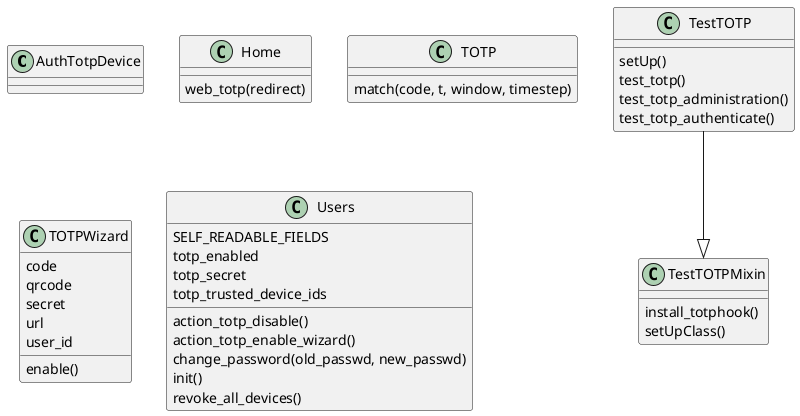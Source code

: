 @startuml classes_auth_totp
set namespaceSeparator none
class "AuthTotpDevice" as odoo_src.odoo.addons.auth_totp.models.auth_totp.AuthTotpDevice {
}
class "Home" as odoo_src.odoo.addons.auth_totp.controllers.home.Home {
  web_totp(redirect)
}
class "TOTP" as odoo_src.odoo.addons.auth_totp.models.totp.TOTP {
  match(code, t, window, timestep)
}
class "TOTPWizard" as odoo_src.odoo.addons.auth_totp.wizard.auth_totp_wizard.TOTPWizard {
  code
  qrcode
  secret
  url
  user_id
  enable()
}
class "TestTOTP" as odoo_src.odoo.addons.auth_totp.tests.test_totp.TestTOTP {
  setUp()
  test_totp()
  test_totp_administration()
  test_totp_authenticate()
}
class "TestTOTPMixin" as odoo_src.odoo.addons.auth_totp.tests.test_totp.TestTOTPMixin {
  install_totphook()
  setUpClass()
}
class "Users" as odoo_src.odoo.addons.auth_totp.models.res_users.Users {
  SELF_READABLE_FIELDS
  totp_enabled
  totp_secret
  totp_trusted_device_ids
  action_totp_disable()
  action_totp_enable_wizard()
  change_password(old_passwd, new_passwd)
  init()
  revoke_all_devices()
}
odoo_src.odoo.addons.auth_totp.tests.test_totp.TestTOTP --|> odoo_src.odoo.addons.auth_totp.tests.test_totp.TestTOTPMixin
@enduml
